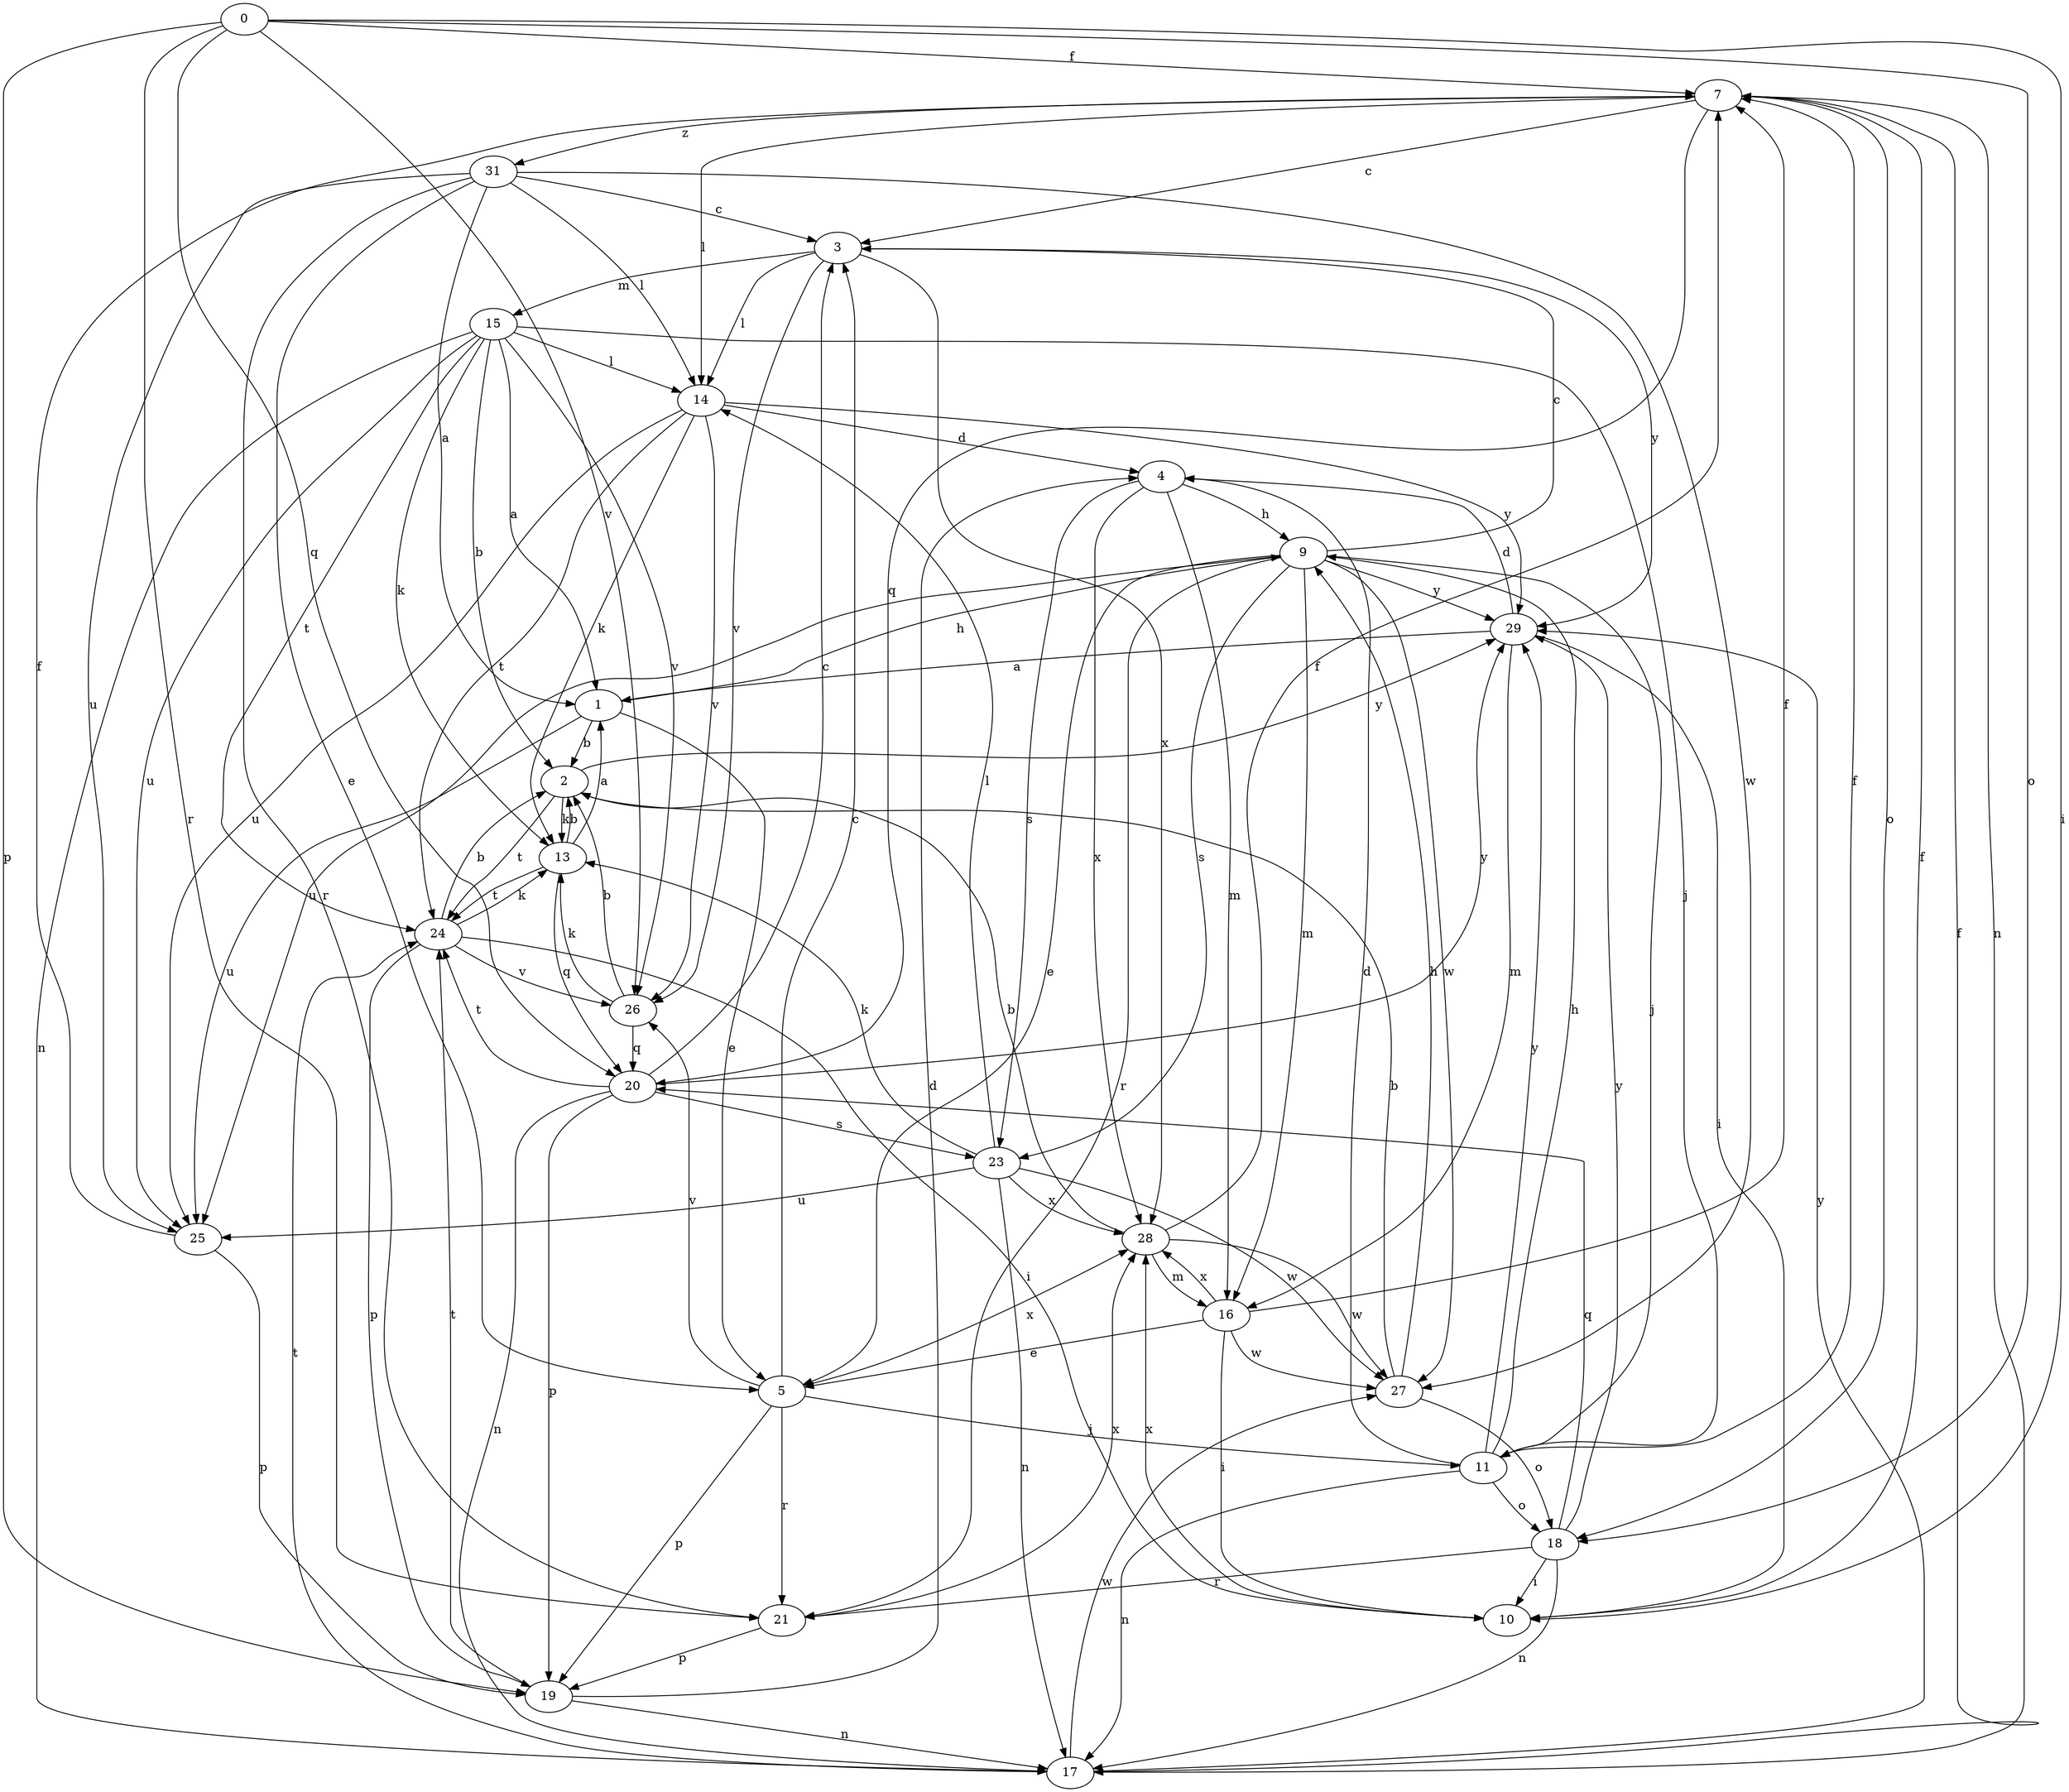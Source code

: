 strict digraph  {
0;
1;
2;
3;
4;
5;
7;
9;
10;
11;
13;
14;
15;
16;
17;
18;
19;
20;
21;
23;
24;
25;
26;
27;
28;
29;
31;
0 -> 7  [label=f];
0 -> 10  [label=i];
0 -> 18  [label=o];
0 -> 19  [label=p];
0 -> 20  [label=q];
0 -> 21  [label=r];
0 -> 26  [label=v];
1 -> 2  [label=b];
1 -> 5  [label=e];
1 -> 9  [label=h];
1 -> 25  [label=u];
2 -> 13  [label=k];
2 -> 24  [label=t];
2 -> 29  [label=y];
3 -> 14  [label=l];
3 -> 15  [label=m];
3 -> 26  [label=v];
3 -> 28  [label=x];
3 -> 29  [label=y];
4 -> 9  [label=h];
4 -> 16  [label=m];
4 -> 23  [label=s];
4 -> 28  [label=x];
5 -> 3  [label=c];
5 -> 11  [label=j];
5 -> 19  [label=p];
5 -> 21  [label=r];
5 -> 26  [label=v];
5 -> 28  [label=x];
7 -> 3  [label=c];
7 -> 14  [label=l];
7 -> 17  [label=n];
7 -> 18  [label=o];
7 -> 20  [label=q];
7 -> 31  [label=z];
9 -> 3  [label=c];
9 -> 5  [label=e];
9 -> 11  [label=j];
9 -> 16  [label=m];
9 -> 21  [label=r];
9 -> 23  [label=s];
9 -> 25  [label=u];
9 -> 27  [label=w];
9 -> 29  [label=y];
10 -> 7  [label=f];
10 -> 28  [label=x];
11 -> 4  [label=d];
11 -> 7  [label=f];
11 -> 9  [label=h];
11 -> 17  [label=n];
11 -> 18  [label=o];
11 -> 29  [label=y];
13 -> 1  [label=a];
13 -> 2  [label=b];
13 -> 20  [label=q];
13 -> 24  [label=t];
14 -> 4  [label=d];
14 -> 13  [label=k];
14 -> 24  [label=t];
14 -> 25  [label=u];
14 -> 26  [label=v];
14 -> 29  [label=y];
15 -> 1  [label=a];
15 -> 2  [label=b];
15 -> 11  [label=j];
15 -> 13  [label=k];
15 -> 14  [label=l];
15 -> 17  [label=n];
15 -> 24  [label=t];
15 -> 25  [label=u];
15 -> 26  [label=v];
16 -> 5  [label=e];
16 -> 7  [label=f];
16 -> 10  [label=i];
16 -> 27  [label=w];
16 -> 28  [label=x];
17 -> 7  [label=f];
17 -> 24  [label=t];
17 -> 27  [label=w];
17 -> 29  [label=y];
18 -> 10  [label=i];
18 -> 17  [label=n];
18 -> 20  [label=q];
18 -> 21  [label=r];
18 -> 29  [label=y];
19 -> 4  [label=d];
19 -> 17  [label=n];
19 -> 24  [label=t];
20 -> 3  [label=c];
20 -> 17  [label=n];
20 -> 19  [label=p];
20 -> 23  [label=s];
20 -> 24  [label=t];
20 -> 29  [label=y];
21 -> 19  [label=p];
21 -> 28  [label=x];
23 -> 13  [label=k];
23 -> 14  [label=l];
23 -> 17  [label=n];
23 -> 25  [label=u];
23 -> 27  [label=w];
23 -> 28  [label=x];
24 -> 2  [label=b];
24 -> 10  [label=i];
24 -> 13  [label=k];
24 -> 19  [label=p];
24 -> 26  [label=v];
25 -> 7  [label=f];
25 -> 19  [label=p];
26 -> 2  [label=b];
26 -> 13  [label=k];
26 -> 20  [label=q];
27 -> 2  [label=b];
27 -> 9  [label=h];
27 -> 18  [label=o];
28 -> 2  [label=b];
28 -> 7  [label=f];
28 -> 16  [label=m];
28 -> 27  [label=w];
29 -> 1  [label=a];
29 -> 4  [label=d];
29 -> 10  [label=i];
29 -> 16  [label=m];
31 -> 1  [label=a];
31 -> 3  [label=c];
31 -> 5  [label=e];
31 -> 14  [label=l];
31 -> 21  [label=r];
31 -> 25  [label=u];
31 -> 27  [label=w];
}
